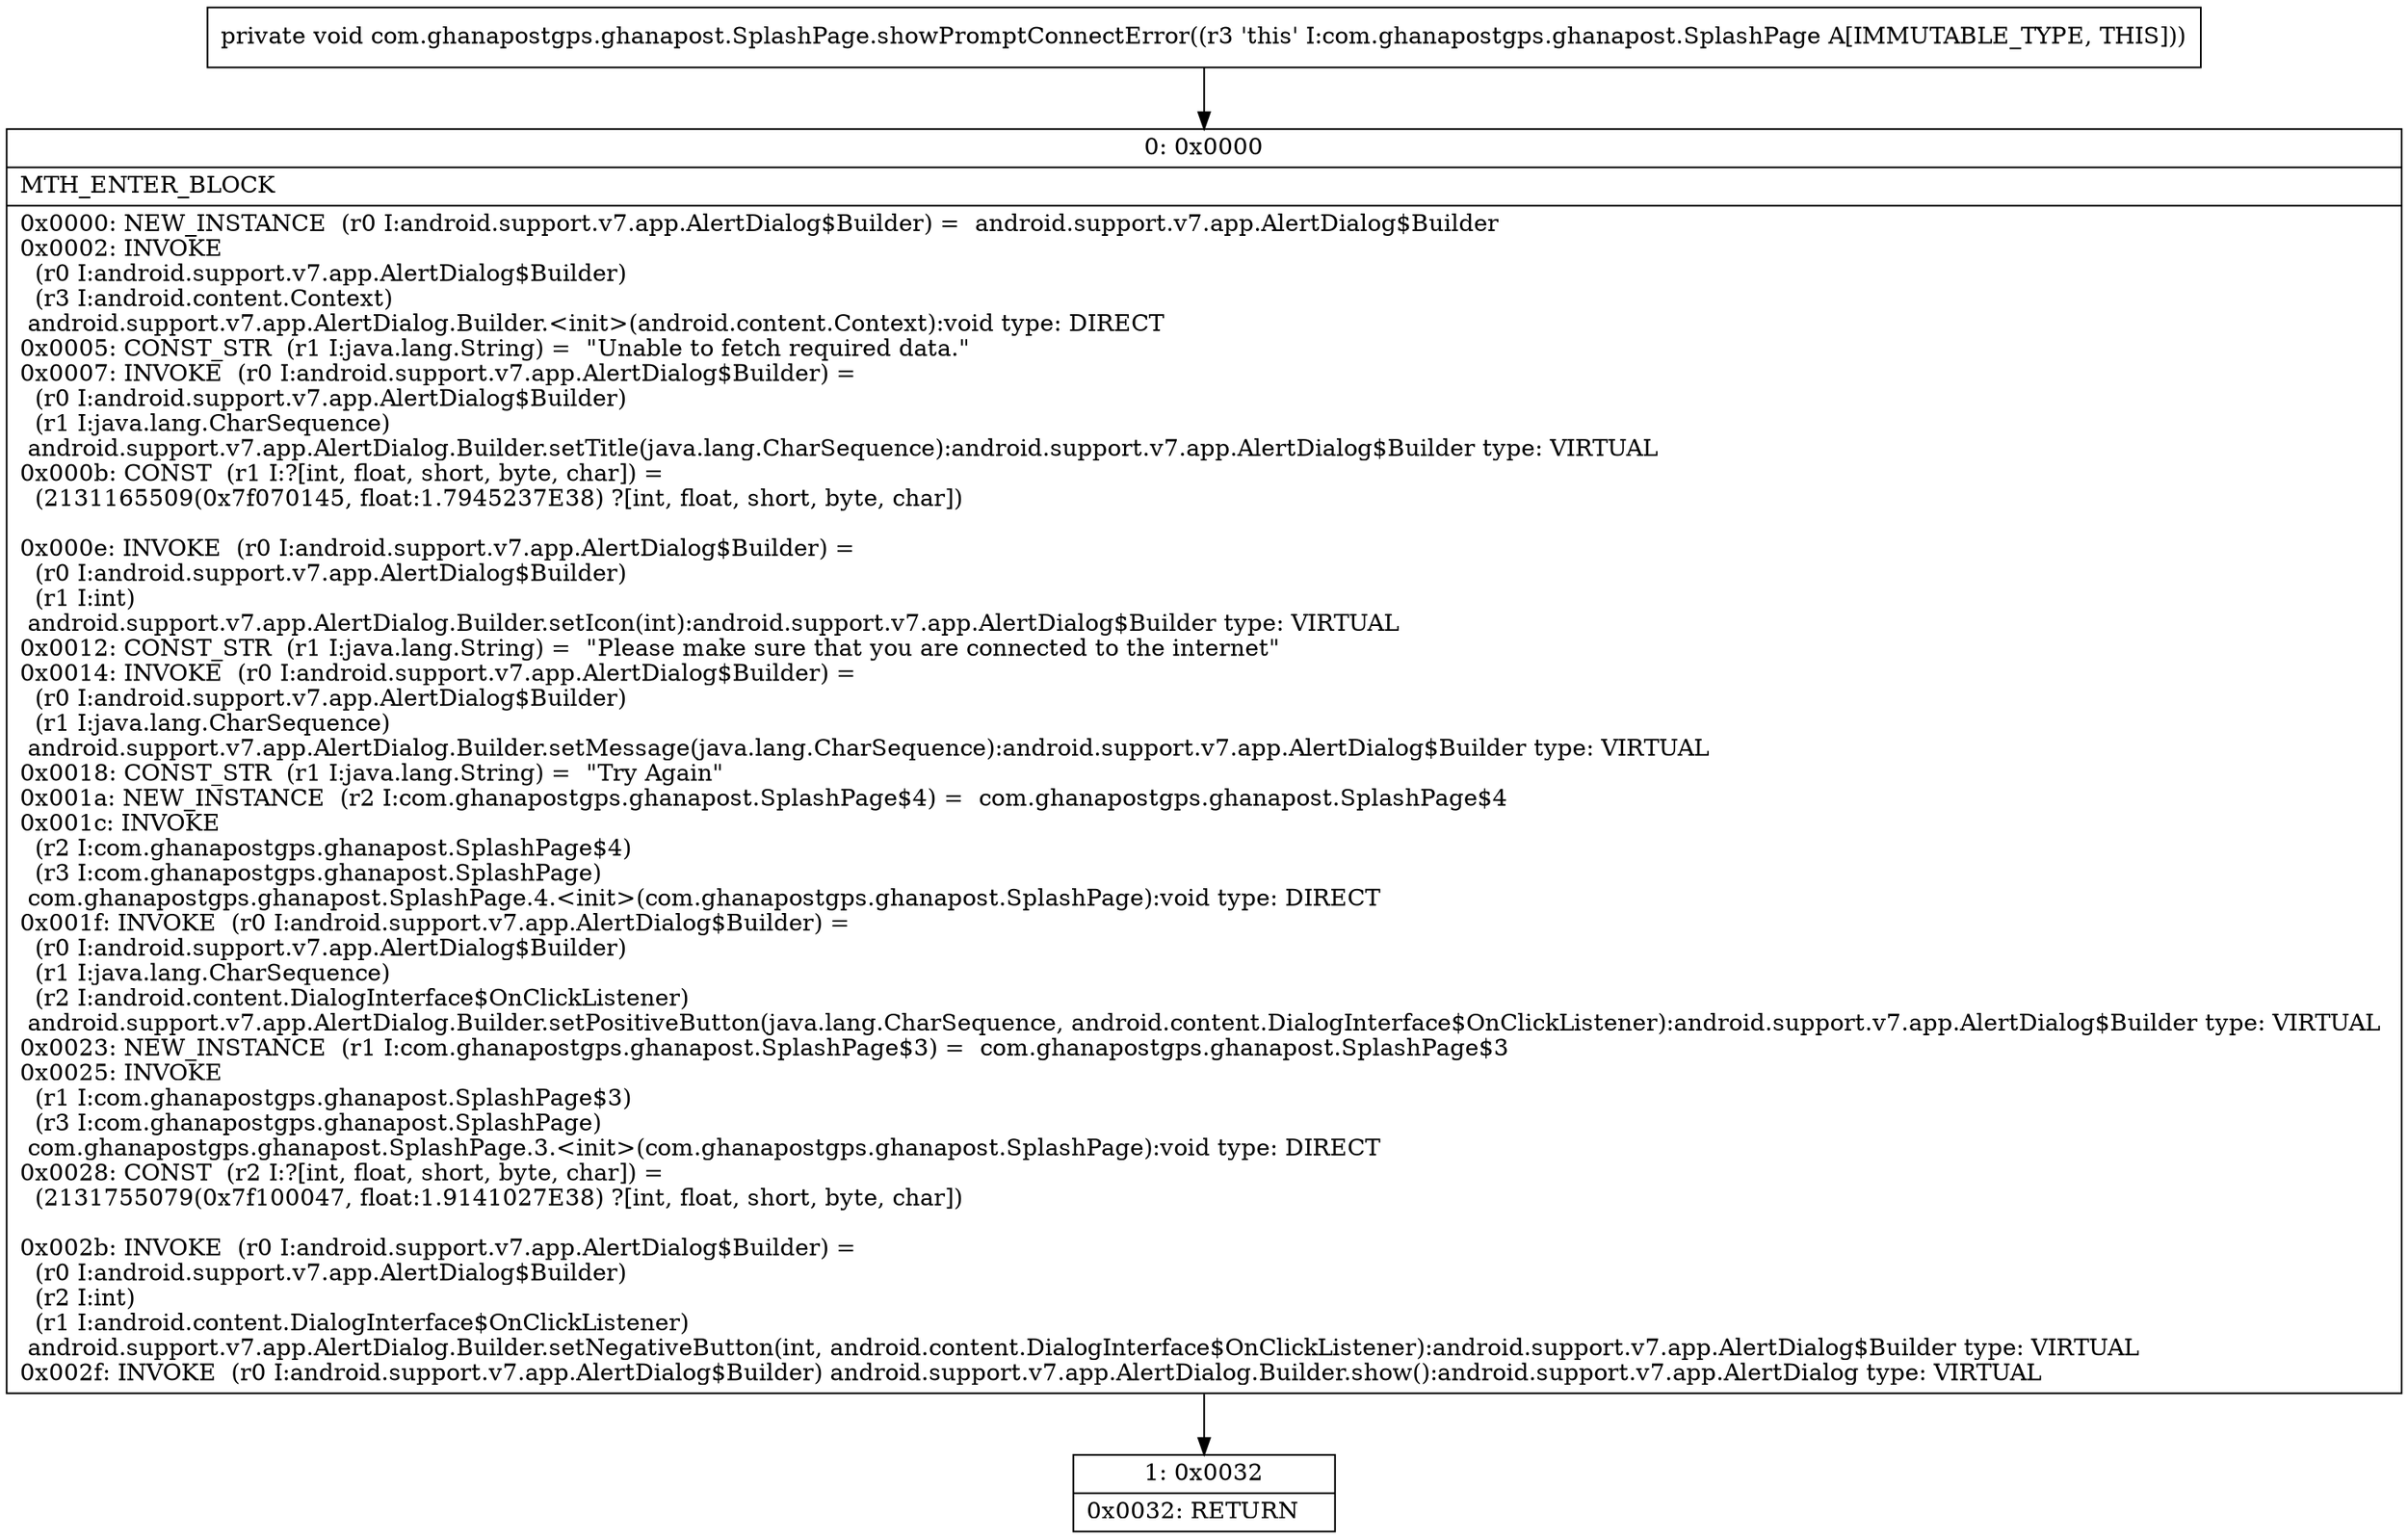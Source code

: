 digraph "CFG forcom.ghanapostgps.ghanapost.SplashPage.showPromptConnectError()V" {
Node_0 [shape=record,label="{0\:\ 0x0000|MTH_ENTER_BLOCK\l|0x0000: NEW_INSTANCE  (r0 I:android.support.v7.app.AlertDialog$Builder) =  android.support.v7.app.AlertDialog$Builder \l0x0002: INVOKE  \l  (r0 I:android.support.v7.app.AlertDialog$Builder)\l  (r3 I:android.content.Context)\l android.support.v7.app.AlertDialog.Builder.\<init\>(android.content.Context):void type: DIRECT \l0x0005: CONST_STR  (r1 I:java.lang.String) =  \"Unable to fetch required data.\" \l0x0007: INVOKE  (r0 I:android.support.v7.app.AlertDialog$Builder) = \l  (r0 I:android.support.v7.app.AlertDialog$Builder)\l  (r1 I:java.lang.CharSequence)\l android.support.v7.app.AlertDialog.Builder.setTitle(java.lang.CharSequence):android.support.v7.app.AlertDialog$Builder type: VIRTUAL \l0x000b: CONST  (r1 I:?[int, float, short, byte, char]) = \l  (2131165509(0x7f070145, float:1.7945237E38) ?[int, float, short, byte, char])\l \l0x000e: INVOKE  (r0 I:android.support.v7.app.AlertDialog$Builder) = \l  (r0 I:android.support.v7.app.AlertDialog$Builder)\l  (r1 I:int)\l android.support.v7.app.AlertDialog.Builder.setIcon(int):android.support.v7.app.AlertDialog$Builder type: VIRTUAL \l0x0012: CONST_STR  (r1 I:java.lang.String) =  \"Please make sure that you are connected to the internet\" \l0x0014: INVOKE  (r0 I:android.support.v7.app.AlertDialog$Builder) = \l  (r0 I:android.support.v7.app.AlertDialog$Builder)\l  (r1 I:java.lang.CharSequence)\l android.support.v7.app.AlertDialog.Builder.setMessage(java.lang.CharSequence):android.support.v7.app.AlertDialog$Builder type: VIRTUAL \l0x0018: CONST_STR  (r1 I:java.lang.String) =  \"Try Again\" \l0x001a: NEW_INSTANCE  (r2 I:com.ghanapostgps.ghanapost.SplashPage$4) =  com.ghanapostgps.ghanapost.SplashPage$4 \l0x001c: INVOKE  \l  (r2 I:com.ghanapostgps.ghanapost.SplashPage$4)\l  (r3 I:com.ghanapostgps.ghanapost.SplashPage)\l com.ghanapostgps.ghanapost.SplashPage.4.\<init\>(com.ghanapostgps.ghanapost.SplashPage):void type: DIRECT \l0x001f: INVOKE  (r0 I:android.support.v7.app.AlertDialog$Builder) = \l  (r0 I:android.support.v7.app.AlertDialog$Builder)\l  (r1 I:java.lang.CharSequence)\l  (r2 I:android.content.DialogInterface$OnClickListener)\l android.support.v7.app.AlertDialog.Builder.setPositiveButton(java.lang.CharSequence, android.content.DialogInterface$OnClickListener):android.support.v7.app.AlertDialog$Builder type: VIRTUAL \l0x0023: NEW_INSTANCE  (r1 I:com.ghanapostgps.ghanapost.SplashPage$3) =  com.ghanapostgps.ghanapost.SplashPage$3 \l0x0025: INVOKE  \l  (r1 I:com.ghanapostgps.ghanapost.SplashPage$3)\l  (r3 I:com.ghanapostgps.ghanapost.SplashPage)\l com.ghanapostgps.ghanapost.SplashPage.3.\<init\>(com.ghanapostgps.ghanapost.SplashPage):void type: DIRECT \l0x0028: CONST  (r2 I:?[int, float, short, byte, char]) = \l  (2131755079(0x7f100047, float:1.9141027E38) ?[int, float, short, byte, char])\l \l0x002b: INVOKE  (r0 I:android.support.v7.app.AlertDialog$Builder) = \l  (r0 I:android.support.v7.app.AlertDialog$Builder)\l  (r2 I:int)\l  (r1 I:android.content.DialogInterface$OnClickListener)\l android.support.v7.app.AlertDialog.Builder.setNegativeButton(int, android.content.DialogInterface$OnClickListener):android.support.v7.app.AlertDialog$Builder type: VIRTUAL \l0x002f: INVOKE  (r0 I:android.support.v7.app.AlertDialog$Builder) android.support.v7.app.AlertDialog.Builder.show():android.support.v7.app.AlertDialog type: VIRTUAL \l}"];
Node_1 [shape=record,label="{1\:\ 0x0032|0x0032: RETURN   \l}"];
MethodNode[shape=record,label="{private void com.ghanapostgps.ghanapost.SplashPage.showPromptConnectError((r3 'this' I:com.ghanapostgps.ghanapost.SplashPage A[IMMUTABLE_TYPE, THIS])) }"];
MethodNode -> Node_0;
Node_0 -> Node_1;
}

